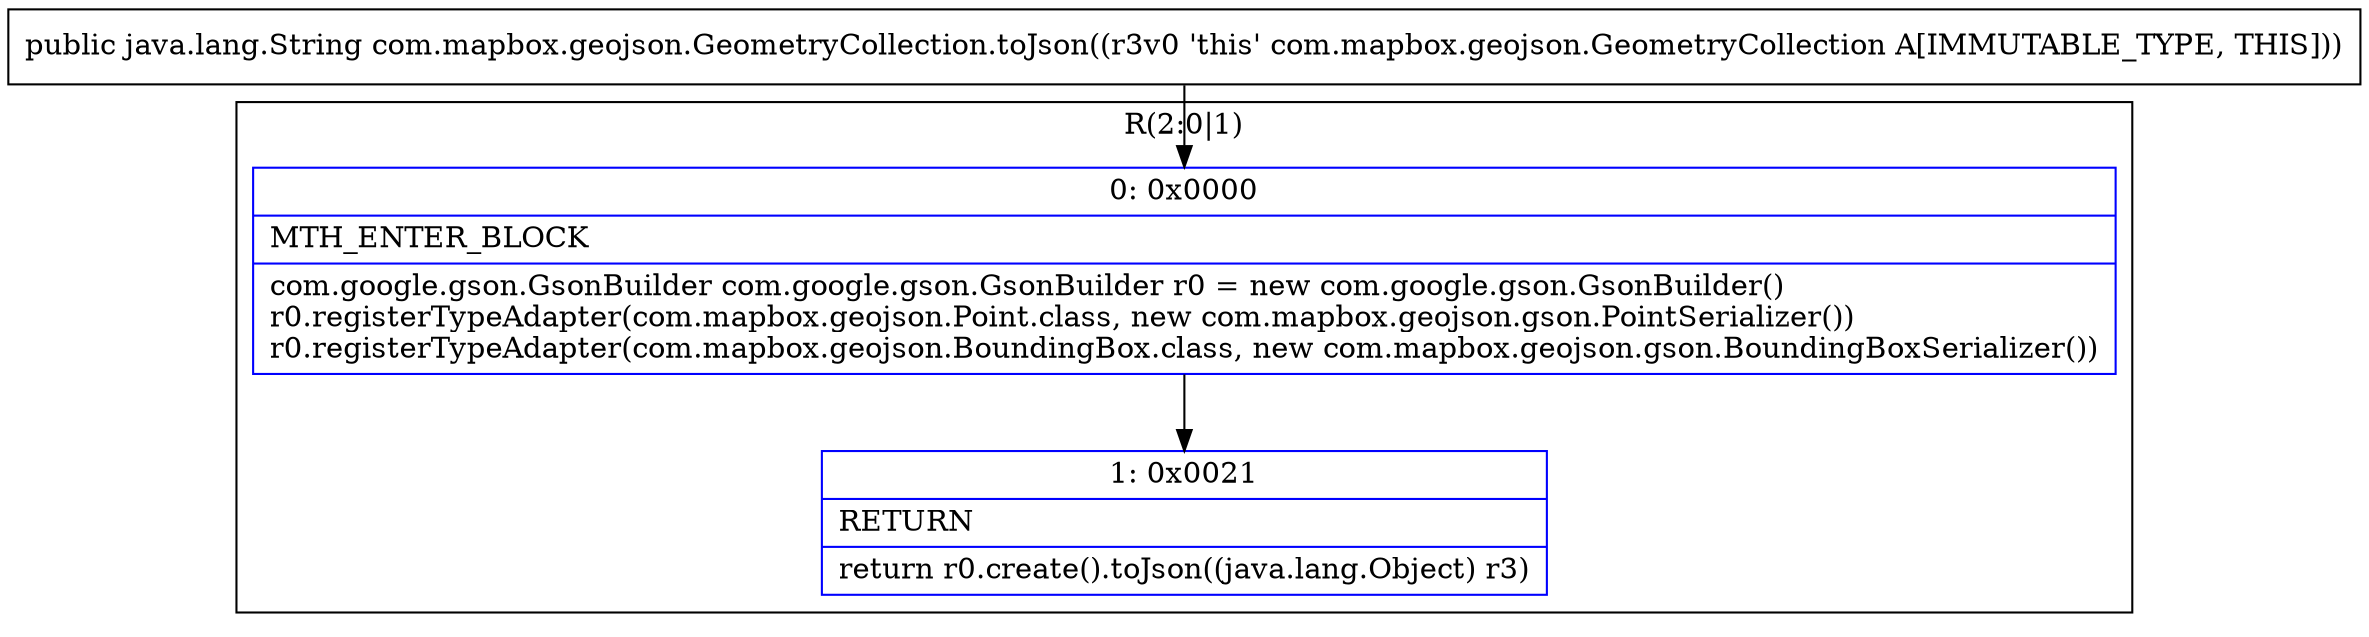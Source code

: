 digraph "CFG forcom.mapbox.geojson.GeometryCollection.toJson()Ljava\/lang\/String;" {
subgraph cluster_Region_310221374 {
label = "R(2:0|1)";
node [shape=record,color=blue];
Node_0 [shape=record,label="{0\:\ 0x0000|MTH_ENTER_BLOCK\l|com.google.gson.GsonBuilder com.google.gson.GsonBuilder r0 = new com.google.gson.GsonBuilder()\lr0.registerTypeAdapter(com.mapbox.geojson.Point.class, new com.mapbox.geojson.gson.PointSerializer())\lr0.registerTypeAdapter(com.mapbox.geojson.BoundingBox.class, new com.mapbox.geojson.gson.BoundingBoxSerializer())\l}"];
Node_1 [shape=record,label="{1\:\ 0x0021|RETURN\l|return r0.create().toJson((java.lang.Object) r3)\l}"];
}
MethodNode[shape=record,label="{public java.lang.String com.mapbox.geojson.GeometryCollection.toJson((r3v0 'this' com.mapbox.geojson.GeometryCollection A[IMMUTABLE_TYPE, THIS])) }"];
MethodNode -> Node_0;
Node_0 -> Node_1;
}

